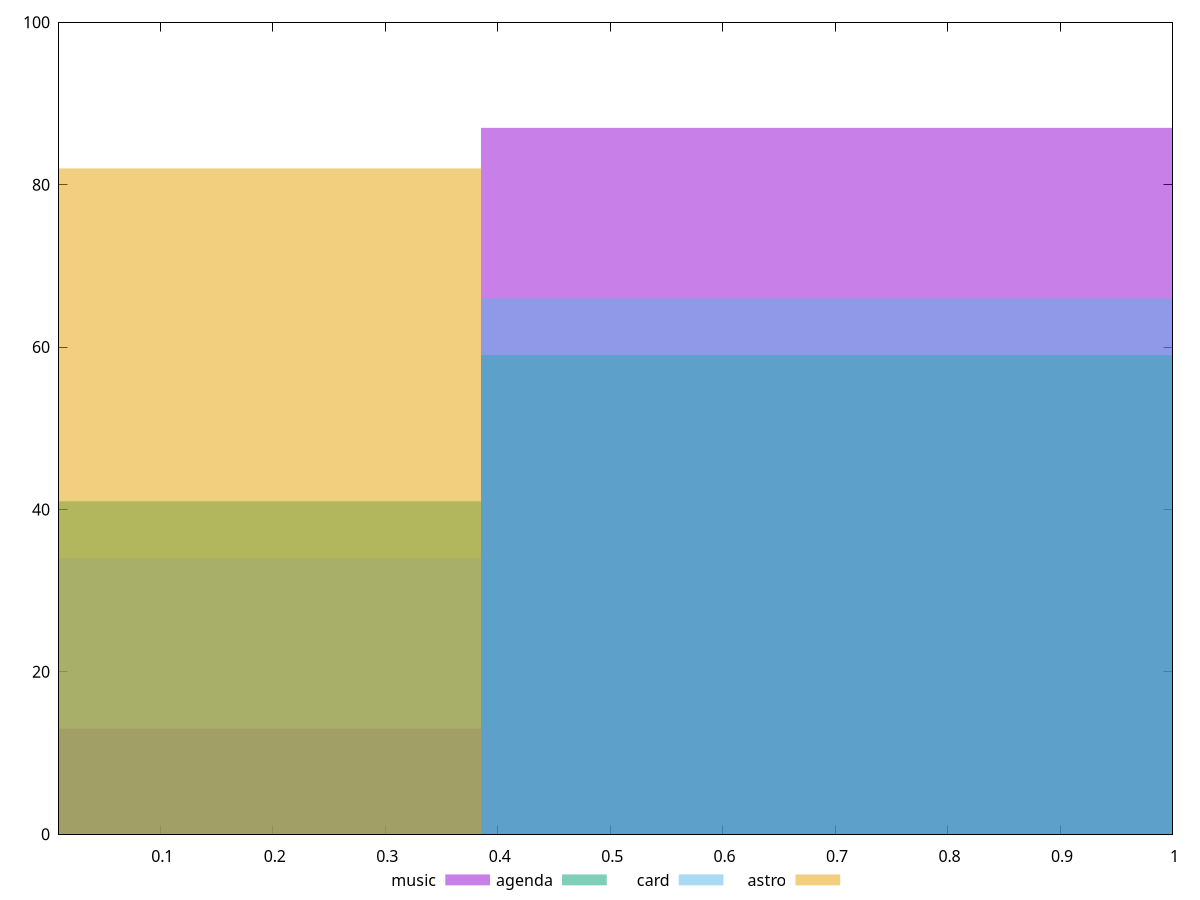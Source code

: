 reset

$music <<EOF
0 13
0.7703450039119948 87
EOF

$agenda <<EOF
0 41
0.7703450039119948 59
EOF

$card <<EOF
0.7703450039119948 66
0 34
EOF

$astro <<EOF
0 82
EOF

set key outside below
set boxwidth 0.7703450039119948
set xrange [0.01:1]
set yrange [0:100]
set trange [0:100]
set style fill transparent solid 0.5 noborder
set terminal svg size 640, 520 enhanced background rgb 'white'
set output "reports/report_00028_2021-02-24T12-49-42.674Z/speed-index/comparison/histogram/all_score.svg"

plot $music title "music" with boxes, \
     $agenda title "agenda" with boxes, \
     $card title "card" with boxes, \
     $astro title "astro" with boxes

reset

